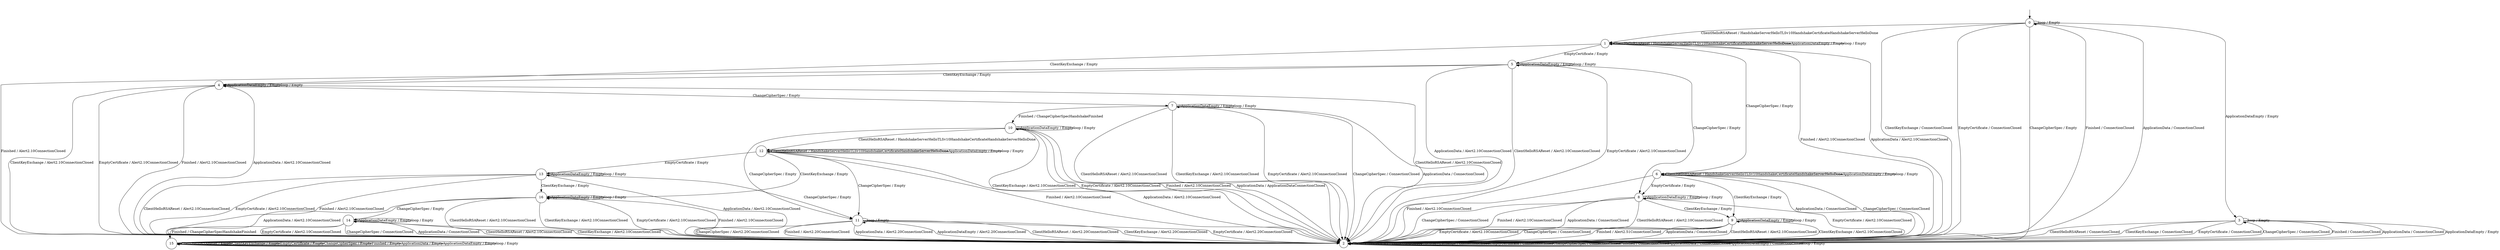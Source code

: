 digraph g {
__start0 [label="" shape="none"];

	s0 [shape="circle" label="0"];
	s1 [shape="circle" label="1"];
	s2 [shape="circle" label="2"];
	s3 [shape="circle" label="3"];
	s4 [shape="circle" label="4"];
	s5 [shape="circle" label="5"];
	s6 [shape="circle" label="6"];
	s7 [shape="circle" label="7"];
	s8 [shape="circle" label="8"];
	s9 [shape="circle" label="9"];
	s10 [shape="circle" label="10"];
	s11 [shape="circle" label="11"];
	s12 [shape="circle" label="12"];
	s13 [shape="circle" label="13"];
	s14 [shape="circle" label="14"];
	s15 [shape="circle" label="15"];
	s16 [shape="circle" label="16"];
	s0 -> s1 [label="ClientHelloRSAReset / HandshakeServerHelloTLSv10HandshakeCertificateHandshakeServerHelloDone"];
	s0 -> s2 [label="ClientKeyExchange / ConnectionClosed"];
	s0 -> s2 [label="EmptyCertificate / ConnectionClosed"];
	s0 -> s2 [label="ChangeCipherSpec / Empty"];
	s0 -> s2 [label="Finished / ConnectionClosed"];
	s0 -> s2 [label="ApplicationData / ConnectionClosed"];
	s0 -> s3 [label="ApplicationDataEmpty / Empty"];
	s0 -> s0 [label="loop / Empty"];
	s1 -> s1 [label="ClientHelloRSAReset / HandshakeServerHelloTLSv10HandshakeCertificateHandshakeServerHelloDone"];
	s1 -> s4 [label="ClientKeyExchange / Empty"];
	s1 -> s5 [label="EmptyCertificate / Empty"];
	s1 -> s6 [label="ChangeCipherSpec / Empty"];
	s1 -> s2 [label="Finished / Alert2.10ConnectionClosed"];
	s1 -> s2 [label="ApplicationData / Alert2.10ConnectionClosed"];
	s1 -> s1 [label="ApplicationDataEmpty / Empty"];
	s1 -> s1 [label="loop / Empty"];
	s2 -> s2 [label="ClientHelloRSAReset / ConnectionClosed"];
	s2 -> s2 [label="ClientKeyExchange / ConnectionClosed"];
	s2 -> s2 [label="EmptyCertificate / ConnectionClosed"];
	s2 -> s2 [label="ChangeCipherSpec / ConnectionClosed"];
	s2 -> s2 [label="Finished / ConnectionClosed"];
	s2 -> s2 [label="ApplicationData / ConnectionClosed"];
	s2 -> s2 [label="ApplicationDataEmpty / ConnectionClosed"];
	s2 -> s2 [label="loop / Empty"];
	s3 -> s2 [label="ClientHelloRSAReset / ConnectionClosed"];
	s3 -> s2 [label="ClientKeyExchange / ConnectionClosed"];
	s3 -> s2 [label="EmptyCertificate / ConnectionClosed"];
	s3 -> s2 [label="ChangeCipherSpec / ConnectionClosed"];
	s3 -> s2 [label="Finished / ConnectionClosed"];
	s3 -> s2 [label="ApplicationData / ConnectionClosed"];
	s3 -> s2 [label="ApplicationDataEmpty / Empty"];
	s3 -> s3 [label="loop / Empty"];
	s4 -> s2 [label="ClientHelloRSAReset / Alert2.10ConnectionClosed"];
	s4 -> s2 [label="ClientKeyExchange / Alert2.10ConnectionClosed"];
	s4 -> s2 [label="EmptyCertificate / Alert2.10ConnectionClosed"];
	s4 -> s7 [label="ChangeCipherSpec / Empty"];
	s4 -> s2 [label="Finished / Alert2.10ConnectionClosed"];
	s4 -> s2 [label="ApplicationData / Alert2.10ConnectionClosed"];
	s4 -> s4 [label="ApplicationDataEmpty / Empty"];
	s4 -> s4 [label="loop / Empty"];
	s5 -> s2 [label="ClientHelloRSAReset / Alert2.10ConnectionClosed"];
	s5 -> s4 [label="ClientKeyExchange / Empty"];
	s5 -> s2 [label="EmptyCertificate / Alert2.10ConnectionClosed"];
	s5 -> s8 [label="ChangeCipherSpec / Empty"];
	s5 -> s2 [label="Finished / Alert2.10ConnectionClosed"];
	s5 -> s2 [label="ApplicationData / Alert2.10ConnectionClosed"];
	s5 -> s5 [label="ApplicationDataEmpty / Empty"];
	s5 -> s5 [label="loop / Empty"];
	s6 -> s6 [label="ClientHelloRSAReset / HandshakeServerHelloTLSv10HandshakeCertificateHandshakeServerHelloDone"];
	s6 -> s9 [label="ClientKeyExchange / Empty"];
	s6 -> s8 [label="EmptyCertificate / Empty"];
	s6 -> s2 [label="ChangeCipherSpec / ConnectionClosed"];
	s6 -> s2 [label="Finished / Alert2.10ConnectionClosed"];
	s6 -> s2 [label="ApplicationData / ConnectionClosed"];
	s6 -> s6 [label="ApplicationDataEmpty / Empty"];
	s6 -> s6 [label="loop / Empty"];
	s7 -> s2 [label="ClientHelloRSAReset / Alert2.10ConnectionClosed"];
	s7 -> s2 [label="ClientKeyExchange / Alert2.10ConnectionClosed"];
	s7 -> s2 [label="EmptyCertificate / Alert2.10ConnectionClosed"];
	s7 -> s2 [label="ChangeCipherSpec / ConnectionClosed"];
	s7 -> s10 [label="Finished / ChangeCipherSpecHandshakeFinished"];
	s7 -> s2 [label="ApplicationData / ConnectionClosed"];
	s7 -> s7 [label="ApplicationDataEmpty / Empty"];
	s7 -> s7 [label="loop / Empty"];
	s8 -> s2 [label="ClientHelloRSAReset / Alert2.10ConnectionClosed"];
	s8 -> s9 [label="ClientKeyExchange / Empty"];
	s8 -> s2 [label="EmptyCertificate / Alert2.10ConnectionClosed"];
	s8 -> s2 [label="ChangeCipherSpec / ConnectionClosed"];
	s8 -> s2 [label="Finished / Alert2.10ConnectionClosed"];
	s8 -> s2 [label="ApplicationData / ConnectionClosed"];
	s8 -> s8 [label="ApplicationDataEmpty / Empty"];
	s8 -> s8 [label="loop / Empty"];
	s9 -> s2 [label="ClientHelloRSAReset / Alert2.10ConnectionClosed"];
	s9 -> s2 [label="ClientKeyExchange / Alert2.10ConnectionClosed"];
	s9 -> s2 [label="EmptyCertificate / Alert2.10ConnectionClosed"];
	s9 -> s2 [label="ChangeCipherSpec / ConnectionClosed"];
	s9 -> s2 [label="Finished / Alert2.51ConnectionClosed"];
	s9 -> s2 [label="ApplicationData / ConnectionClosed"];
	s9 -> s9 [label="ApplicationDataEmpty / Empty"];
	s9 -> s9 [label="loop / Empty"];
	s10 -> s12 [label="ClientHelloRSAReset / HandshakeServerHelloTLSv10HandshakeCertificateHandshakeServerHelloDone"];
	s10 -> s2 [label="ClientKeyExchange / Alert2.10ConnectionClosed"];
	s10 -> s2 [label="EmptyCertificate / Alert2.10ConnectionClosed"];
	s10 -> s11 [label="ChangeCipherSpec / Empty"];
	s10 -> s2 [label="Finished / Alert2.10ConnectionClosed"];
	s10 -> s2 [label="ApplicationData / ApplicationDataConnectionClosed"];
	s10 -> s10 [label="ApplicationDataEmpty / Empty"];
	s10 -> s10 [label="loop / Empty"];
	s11 -> s2 [label="ClientHelloRSAReset / Alert2.20ConnectionClosed"];
	s11 -> s2 [label="ClientKeyExchange / Alert2.20ConnectionClosed"];
	s11 -> s2 [label="EmptyCertificate / Alert2.20ConnectionClosed"];
	s11 -> s2 [label="ChangeCipherSpec / Alert2.20ConnectionClosed"];
	s11 -> s2 [label="Finished / Alert2.20ConnectionClosed"];
	s11 -> s2 [label="ApplicationData / Alert2.20ConnectionClosed"];
	s11 -> s2 [label="ApplicationDataEmpty / Alert2.20ConnectionClosed"];
	s11 -> s11 [label="loop / Empty"];
	s12 -> s12 [label="ClientHelloRSAReset / HandshakeServerHelloTLSv10HandshakeCertificateHandshakeServerHelloDone"];
	s12 -> s16 [label="ClientKeyExchange / Empty"];
	s12 -> s13 [label="EmptyCertificate / Empty"];
	s12 -> s11 [label="ChangeCipherSpec / Empty"];
	s12 -> s2 [label="Finished / Alert2.10ConnectionClosed"];
	s12 -> s2 [label="ApplicationData / Alert2.10ConnectionClosed"];
	s12 -> s12 [label="ApplicationDataEmpty / Empty"];
	s12 -> s12 [label="loop / Empty"];
	s13 -> s2 [label="ClientHelloRSAReset / Alert2.10ConnectionClosed"];
	s13 -> s16 [label="ClientKeyExchange / Empty"];
	s13 -> s2 [label="EmptyCertificate / Alert2.10ConnectionClosed"];
	s13 -> s11 [label="ChangeCipherSpec / Empty"];
	s13 -> s2 [label="Finished / Alert2.10ConnectionClosed"];
	s13 -> s2 [label="ApplicationData / Alert2.10ConnectionClosed"];
	s13 -> s13 [label="ApplicationDataEmpty / Empty"];
	s13 -> s13 [label="loop / Empty"];
	s14 -> s2 [label="ClientHelloRSAReset / Alert2.10ConnectionClosed"];
	s14 -> s2 [label="ClientKeyExchange / Alert2.10ConnectionClosed"];
	s14 -> s2 [label="EmptyCertificate / Alert2.10ConnectionClosed"];
	s14 -> s2 [label="ChangeCipherSpec / ConnectionClosed"];
	s14 -> s15 [label="Finished / ChangeCipherSpecHandshakeFinished"];
	s14 -> s2 [label="ApplicationData / ConnectionClosed"];
	s14 -> s14 [label="ApplicationDataEmpty / Empty"];
	s14 -> s14 [label="loop / Empty"];
	s15 -> s15 [label="ClientHelloRSAReset / Empty"];
	s15 -> s15 [label="ClientKeyExchange / Empty"];
	s15 -> s15 [label="EmptyCertificate / Empty"];
	s15 -> s15 [label="ChangeCipherSpec / Empty"];
	s15 -> s15 [label="Finished / Empty"];
	s15 -> s15 [label="ApplicationData / Empty"];
	s15 -> s15 [label="ApplicationDataEmpty / Empty"];
	s15 -> s15 [label="loop / Empty"];
	s16 -> s2 [label="ClientHelloRSAReset / Alert2.10ConnectionClosed"];
	s16 -> s2 [label="ClientKeyExchange / Alert2.10ConnectionClosed"];
	s16 -> s2 [label="EmptyCertificate / Alert2.10ConnectionClosed"];
	s16 -> s14 [label="ChangeCipherSpec / Empty"];
	s16 -> s2 [label="Finished / Alert2.10ConnectionClosed"];
	s16 -> s2 [label="ApplicationData / Alert2.10ConnectionClosed"];
	s16 -> s16 [label="ApplicationDataEmpty / Empty"];
    s16 -> s16 [label="loop / Empty"];

__start0 -> s0;
}
